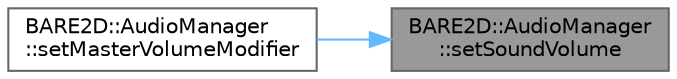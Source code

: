 digraph "BARE2D::AudioManager::setSoundVolume"
{
 // INTERACTIVE_SVG=YES
 // LATEX_PDF_SIZE
  bgcolor="transparent";
  edge [fontname=Helvetica,fontsize=10,labelfontname=Helvetica,labelfontsize=10];
  node [fontname=Helvetica,fontsize=10,shape=box,height=0.2,width=0.4];
  rankdir="RL";
  Node1 [label="BARE2D::AudioManager\l::setSoundVolume",height=0.2,width=0.4,color="gray40", fillcolor="grey60", style="filled", fontcolor="black",tooltip="Sets the volume level of all sounds."];
  Node1 -> Node2 [dir="back",color="steelblue1",style="solid"];
  Node2 [label="BARE2D::AudioManager\l::setMasterVolumeModifier",height=0.2,width=0.4,color="grey40", fillcolor="white", style="filled",URL="$class_b_a_r_e2_d_1_1_audio_manager.html#a0e351ef6720a8a9eaadd2c29508fb8b0",tooltip="Sets the modifier of all sound levels - eg., if sounds were set at 40% and music at 60%,..."];
}
